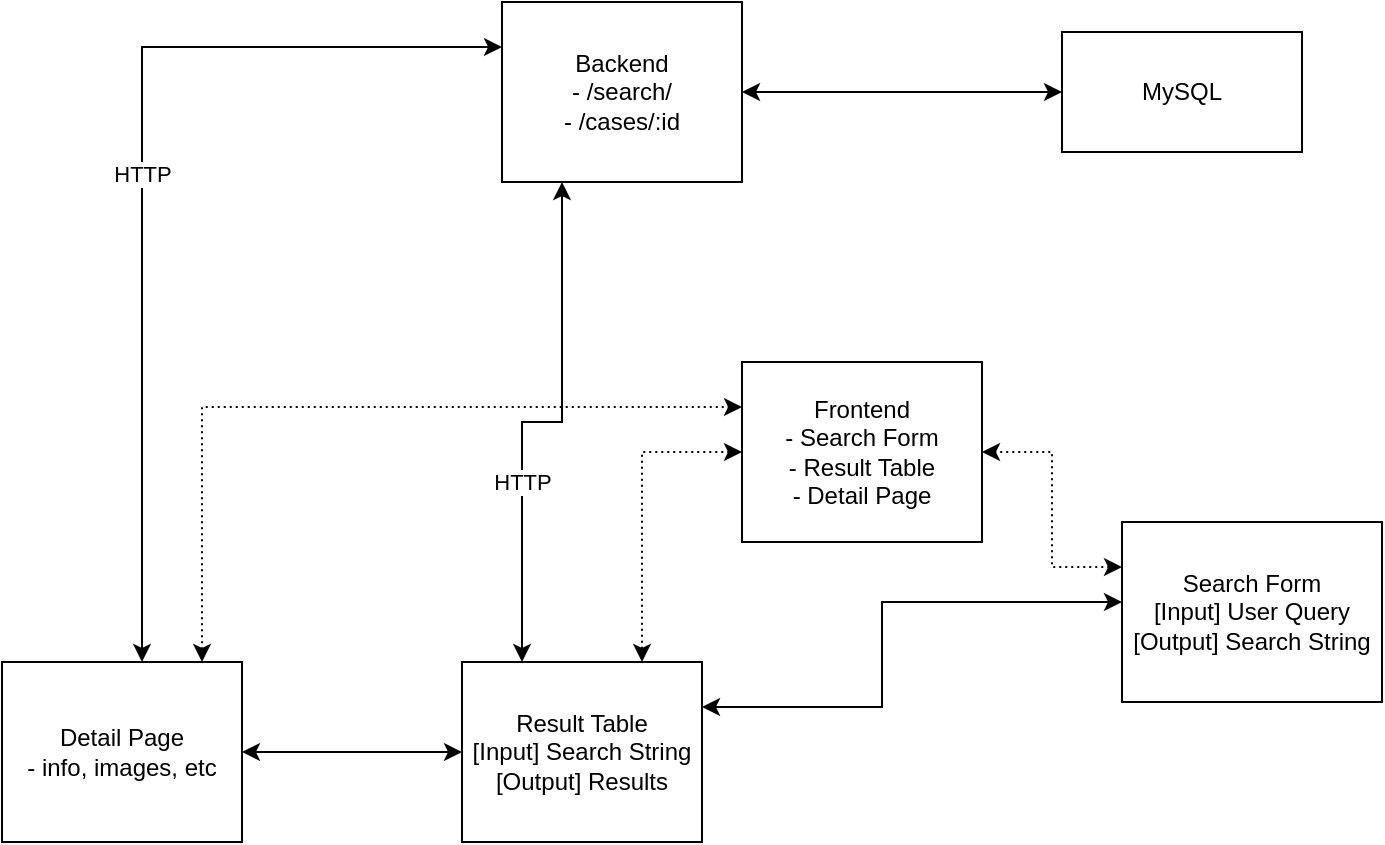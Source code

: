 <mxfile version="18.0.6" type="device"><diagram id="2AvKjCQwChGS0jUekNb_" name="Page-1"><mxGraphModel dx="782" dy="539" grid="1" gridSize="10" guides="1" tooltips="1" connect="1" arrows="1" fold="1" page="1" pageScale="1" pageWidth="827" pageHeight="583" math="0" shadow="0"><root><mxCell id="0"/><mxCell id="1" parent="0"/><mxCell id="h01P_gXyYM6iQkzM8Ny9-4" style="edgeStyle=orthogonalEdgeStyle;rounded=0;orthogonalLoop=1;jettySize=auto;html=1;startArrow=classic;startFill=1;" edge="1" parent="1" source="h01P_gXyYM6iQkzM8Ny9-1" target="h01P_gXyYM6iQkzM8Ny9-3"><mxGeometry relative="1" as="geometry"/></mxCell><mxCell id="h01P_gXyYM6iQkzM8Ny9-1" value="Backend&lt;br&gt;&lt;span style=&quot;background-color: initial;&quot;&gt;- /search/&lt;br&gt;&lt;/span&gt;&lt;span style=&quot;background-color: initial;&quot;&gt;- /cases/:id&lt;/span&gt;&lt;span style=&quot;background-color: initial;&quot;&gt;&lt;br&gt;&lt;/span&gt;" style="rounded=0;whiteSpace=wrap;html=1;" vertex="1" parent="1"><mxGeometry x="330" y="60" width="120" height="90" as="geometry"/></mxCell><mxCell id="h01P_gXyYM6iQkzM8Ny9-3" value="MySQL" style="rounded=0;whiteSpace=wrap;html=1;" vertex="1" parent="1"><mxGeometry x="610" y="75" width="120" height="60" as="geometry"/></mxCell><mxCell id="h01P_gXyYM6iQkzM8Ny9-8" style="edgeStyle=orthogonalEdgeStyle;rounded=0;orthogonalLoop=1;jettySize=auto;html=1;entryX=0.75;entryY=0;entryDx=0;entryDy=0;startArrow=classic;startFill=1;dashed=1;dashPattern=1 2;" edge="1" parent="1" source="h01P_gXyYM6iQkzM8Ny9-5" target="h01P_gXyYM6iQkzM8Ny9-7"><mxGeometry relative="1" as="geometry"/></mxCell><mxCell id="h01P_gXyYM6iQkzM8Ny9-5" value="&lt;span style=&quot;background-color: initial;&quot;&gt;Frontend&lt;br&gt;- Search Form&lt;br&gt;- Result Table&lt;br&gt;- Detail Page&lt;br&gt;&lt;/span&gt;" style="rounded=0;whiteSpace=wrap;html=1;" vertex="1" parent="1"><mxGeometry x="450" y="240" width="120" height="90" as="geometry"/></mxCell><mxCell id="h01P_gXyYM6iQkzM8Ny9-9" value="HTTP" style="edgeStyle=orthogonalEdgeStyle;rounded=0;orthogonalLoop=1;jettySize=auto;html=1;entryX=0.25;entryY=1;entryDx=0;entryDy=0;startArrow=classic;startFill=1;exitX=0.25;exitY=0;exitDx=0;exitDy=0;" edge="1" parent="1" source="h01P_gXyYM6iQkzM8Ny9-7" target="h01P_gXyYM6iQkzM8Ny9-1"><mxGeometry x="-0.308" relative="1" as="geometry"><mxPoint as="offset"/></mxGeometry></mxCell><mxCell id="h01P_gXyYM6iQkzM8Ny9-11" style="edgeStyle=orthogonalEdgeStyle;rounded=0;orthogonalLoop=1;jettySize=auto;html=1;startArrow=classic;startFill=1;" edge="1" parent="1" source="h01P_gXyYM6iQkzM8Ny9-7" target="h01P_gXyYM6iQkzM8Ny9-10"><mxGeometry relative="1" as="geometry"/></mxCell><mxCell id="h01P_gXyYM6iQkzM8Ny9-7" value="&lt;span style=&quot;background-color: initial;&quot;&gt;Result Table&lt;br&gt;[Input] Search String&lt;br&gt;[Output] Results&lt;br&gt;&lt;/span&gt;" style="rounded=0;whiteSpace=wrap;html=1;" vertex="1" parent="1"><mxGeometry x="310" y="390" width="120" height="90" as="geometry"/></mxCell><mxCell id="h01P_gXyYM6iQkzM8Ny9-16" value="HTTP" style="edgeStyle=orthogonalEdgeStyle;rounded=0;orthogonalLoop=1;jettySize=auto;html=1;entryX=0;entryY=0.25;entryDx=0;entryDy=0;startArrow=classic;startFill=1;" edge="1" parent="1" source="h01P_gXyYM6iQkzM8Ny9-10" target="h01P_gXyYM6iQkzM8Ny9-1"><mxGeometry relative="1" as="geometry"><Array as="points"><mxPoint x="150" y="83"/></Array></mxGeometry></mxCell><mxCell id="h01P_gXyYM6iQkzM8Ny9-17" style="edgeStyle=orthogonalEdgeStyle;rounded=0;orthogonalLoop=1;jettySize=auto;html=1;entryX=0;entryY=0.25;entryDx=0;entryDy=0;startArrow=classic;startFill=1;dashed=1;dashPattern=1 2;" edge="1" parent="1" source="h01P_gXyYM6iQkzM8Ny9-10" target="h01P_gXyYM6iQkzM8Ny9-5"><mxGeometry relative="1" as="geometry"><Array as="points"><mxPoint x="180" y="263"/></Array></mxGeometry></mxCell><mxCell id="h01P_gXyYM6iQkzM8Ny9-10" value="&lt;span style=&quot;background-color: initial;&quot;&gt;Detail Page&lt;br&gt;- info, images, etc&lt;br&gt;&lt;/span&gt;" style="rounded=0;whiteSpace=wrap;html=1;" vertex="1" parent="1"><mxGeometry x="80" y="390" width="120" height="90" as="geometry"/></mxCell><mxCell id="h01P_gXyYM6iQkzM8Ny9-13" style="edgeStyle=orthogonalEdgeStyle;rounded=0;orthogonalLoop=1;jettySize=auto;html=1;entryX=1;entryY=0.5;entryDx=0;entryDy=0;startArrow=classic;startFill=1;exitX=0;exitY=0.25;exitDx=0;exitDy=0;dashed=1;dashPattern=1 2;" edge="1" parent="1" source="h01P_gXyYM6iQkzM8Ny9-12" target="h01P_gXyYM6iQkzM8Ny9-5"><mxGeometry relative="1" as="geometry"/></mxCell><mxCell id="h01P_gXyYM6iQkzM8Ny9-14" style="edgeStyle=orthogonalEdgeStyle;rounded=0;orthogonalLoop=1;jettySize=auto;html=1;entryX=1;entryY=0.25;entryDx=0;entryDy=0;startArrow=classic;startFill=1;" edge="1" parent="1" source="h01P_gXyYM6iQkzM8Ny9-12" target="h01P_gXyYM6iQkzM8Ny9-7"><mxGeometry relative="1" as="geometry"><Array as="points"><mxPoint x="520" y="360"/><mxPoint x="520" y="413"/></Array></mxGeometry></mxCell><mxCell id="h01P_gXyYM6iQkzM8Ny9-12" value="&lt;span style=&quot;background-color: initial;&quot;&gt;Search Form&lt;br&gt;[Input] User Query&lt;br&gt;[Output] Search String&lt;br&gt;&lt;/span&gt;" style="rounded=0;whiteSpace=wrap;html=1;" vertex="1" parent="1"><mxGeometry x="640" y="320" width="130" height="90" as="geometry"/></mxCell></root></mxGraphModel></diagram></mxfile>